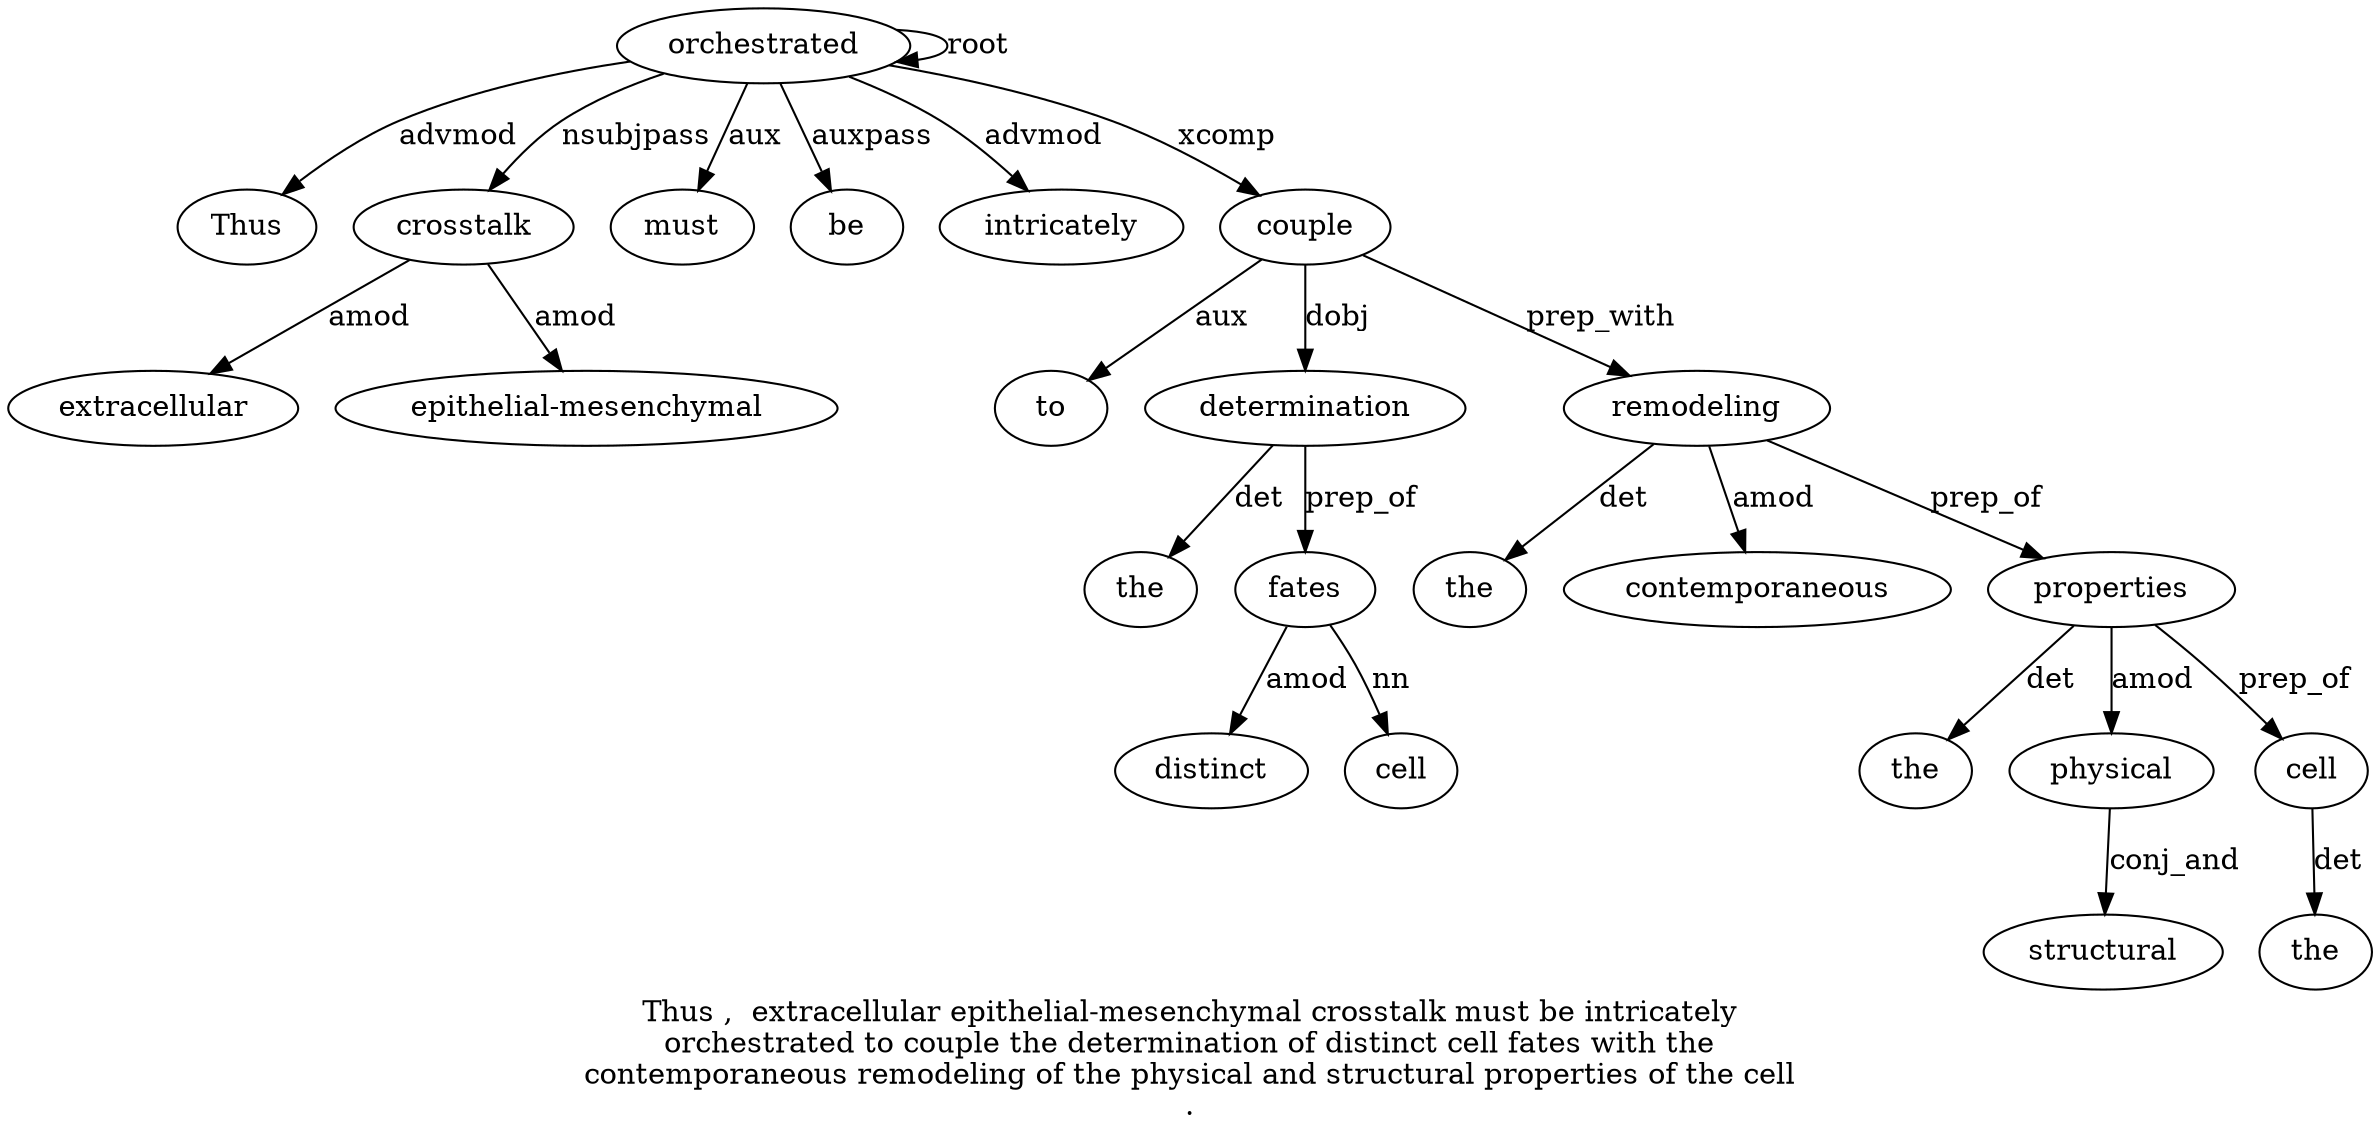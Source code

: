 digraph "Thus ,  extracellular epithelial-mesenchymal crosstalk must be intricately orchestrated to couple the determination of distinct cell fates with the contemporaneous remodeling of the physical and structural properties of the cell ." {
label="Thus ,  extracellular epithelial-mesenchymal crosstalk must be intricately
orchestrated to couple the determination of distinct cell fates with the
contemporaneous remodeling of the physical and structural properties of the cell
.";
orchestrated9 [style=filled, fillcolor=white, label=orchestrated];
Thus1 [style=filled, fillcolor=white, label=Thus];
orchestrated9 -> Thus1  [label=advmod];
crosstalk5 [style=filled, fillcolor=white, label=crosstalk];
extracellular3 [style=filled, fillcolor=white, label=extracellular];
crosstalk5 -> extracellular3  [label=amod];
"epithelial-mesenchymal4" [style=filled, fillcolor=white, label="epithelial-mesenchymal"];
crosstalk5 -> "epithelial-mesenchymal4"  [label=amod];
orchestrated9 -> crosstalk5  [label=nsubjpass];
must6 [style=filled, fillcolor=white, label=must];
orchestrated9 -> must6  [label=aux];
be7 [style=filled, fillcolor=white, label=be];
orchestrated9 -> be7  [label=auxpass];
intricately8 [style=filled, fillcolor=white, label=intricately];
orchestrated9 -> intricately8  [label=advmod];
orchestrated9 -> orchestrated9  [label=root];
couple11 [style=filled, fillcolor=white, label=couple];
to10 [style=filled, fillcolor=white, label=to];
couple11 -> to10  [label=aux];
orchestrated9 -> couple11  [label=xcomp];
determination13 [style=filled, fillcolor=white, label=determination];
the12 [style=filled, fillcolor=white, label=the];
determination13 -> the12  [label=det];
couple11 -> determination13  [label=dobj];
fates17 [style=filled, fillcolor=white, label=fates];
distinct15 [style=filled, fillcolor=white, label=distinct];
fates17 -> distinct15  [label=amod];
cell16 [style=filled, fillcolor=white, label=cell];
fates17 -> cell16  [label=nn];
determination13 -> fates17  [label=prep_of];
remodeling21 [style=filled, fillcolor=white, label=remodeling];
the19 [style=filled, fillcolor=white, label=the];
remodeling21 -> the19  [label=det];
contemporaneous20 [style=filled, fillcolor=white, label=contemporaneous];
remodeling21 -> contemporaneous20  [label=amod];
couple11 -> remodeling21  [label=prep_with];
properties27 [style=filled, fillcolor=white, label=properties];
the23 [style=filled, fillcolor=white, label=the];
properties27 -> the23  [label=det];
physical24 [style=filled, fillcolor=white, label=physical];
properties27 -> physical24  [label=amod];
structural26 [style=filled, fillcolor=white, label=structural];
physical24 -> structural26  [label=conj_and];
remodeling21 -> properties27  [label=prep_of];
cell30 [style=filled, fillcolor=white, label=cell];
the29 [style=filled, fillcolor=white, label=the];
cell30 -> the29  [label=det];
properties27 -> cell30  [label=prep_of];
}
